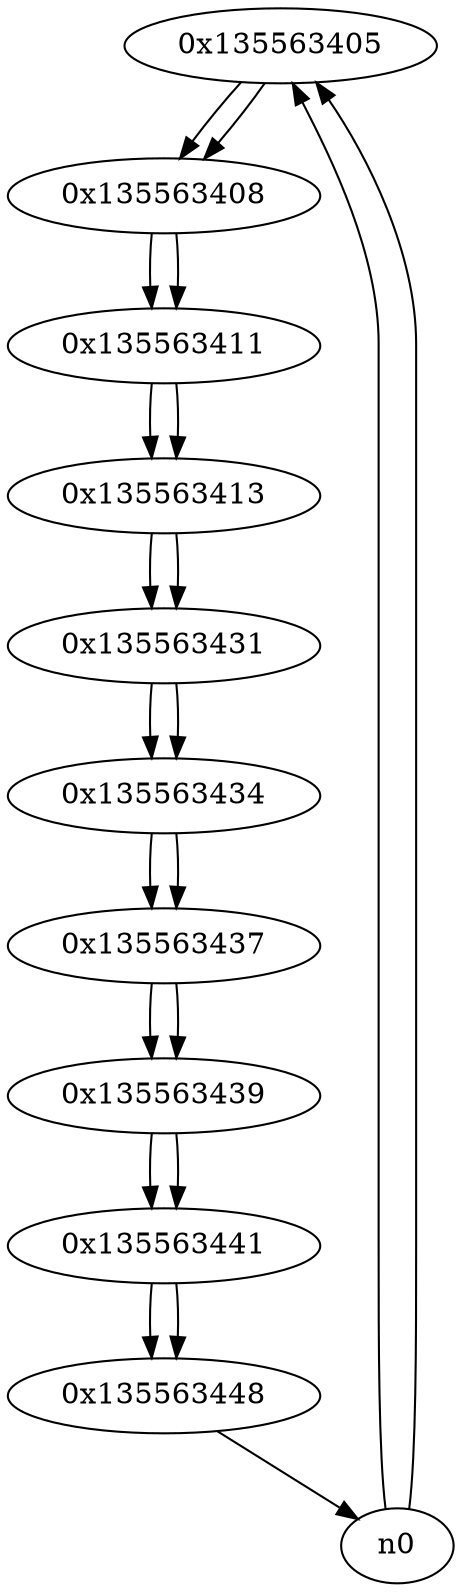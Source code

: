 digraph G{
/* nodes */
  n1 [label="0x135563405"]
  n2 [label="0x135563408"]
  n3 [label="0x135563411"]
  n4 [label="0x135563413"]
  n5 [label="0x135563431"]
  n6 [label="0x135563434"]
  n7 [label="0x135563437"]
  n8 [label="0x135563439"]
  n9 [label="0x135563441"]
  n10 [label="0x135563448"]
/* edges */
n1 -> n2;
n0 -> n1;
n0 -> n1;
n2 -> n3;
n1 -> n2;
n3 -> n4;
n2 -> n3;
n4 -> n5;
n3 -> n4;
n5 -> n6;
n4 -> n5;
n6 -> n7;
n5 -> n6;
n7 -> n8;
n6 -> n7;
n8 -> n9;
n7 -> n8;
n9 -> n10;
n8 -> n9;
n10 -> n0;
n9 -> n10;
}
